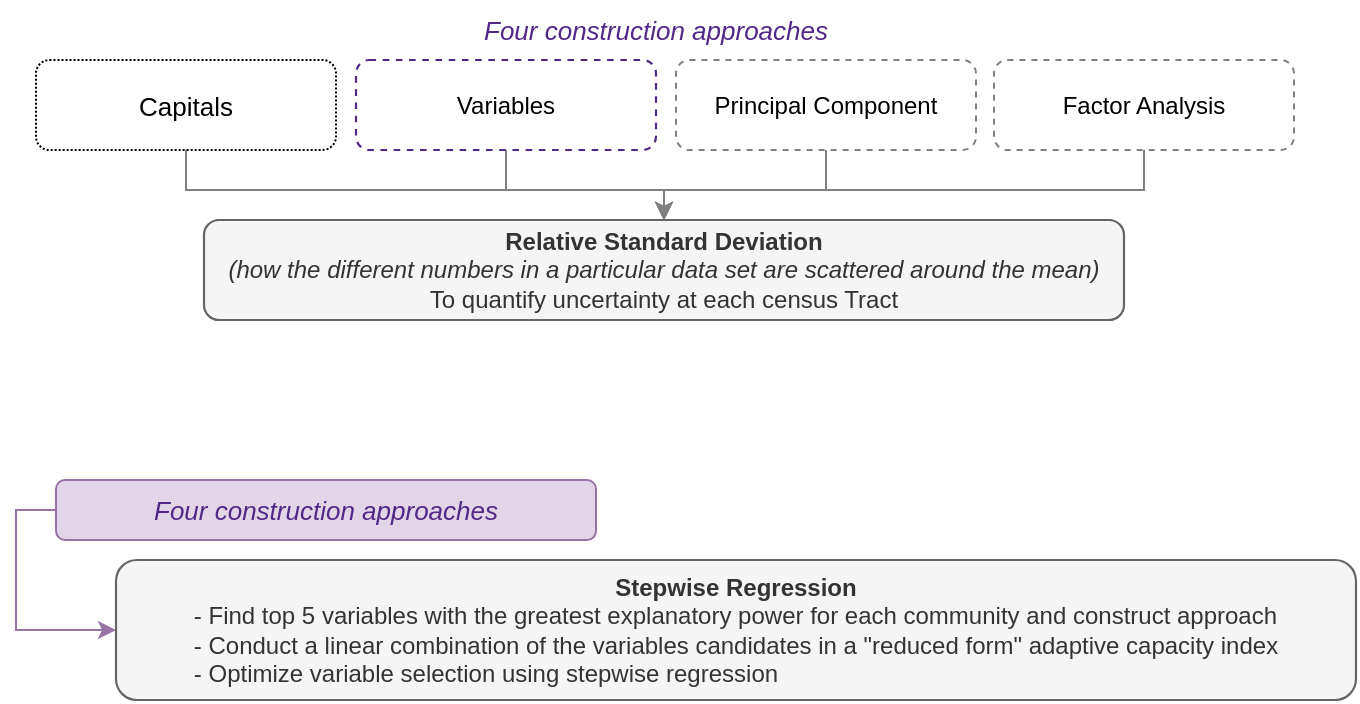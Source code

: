 <mxfile version="22.1.11" type="github">
  <diagram name="Page-1" id="65equGSbjDSZer9oPUZJ">
    <mxGraphModel dx="63" dy="616" grid="1" gridSize="10" guides="1" tooltips="1" connect="1" arrows="1" fold="1" page="1" pageScale="1" pageWidth="850" pageHeight="1100" math="0" shadow="0">
      <root>
        <mxCell id="0" />
        <mxCell id="1" parent="0" />
        <mxCell id="CHyhpadT5GeykP6sat7y-10" style="edgeStyle=orthogonalEdgeStyle;rounded=0;orthogonalLoop=1;jettySize=auto;html=1;exitX=0.5;exitY=1;exitDx=0;exitDy=0;strokeColor=#808080;" parent="1" source="CHyhpadT5GeykP6sat7y-1" target="CHyhpadT5GeykP6sat7y-5" edge="1">
          <mxGeometry relative="1" as="geometry" />
        </mxCell>
        <mxCell id="CHyhpadT5GeykP6sat7y-1" value="Variables" style="text;html=1;strokeColor=#512888;fillColor=none;align=center;verticalAlign=middle;whiteSpace=wrap;rounded=1;fontSize=12;fontColor=default;dashed=1;strokeWidth=1.1;labelBorderColor=none;labelBackgroundColor=none;" parent="1" vertex="1">
          <mxGeometry x="1180" y="140" width="150" height="45" as="geometry" />
        </mxCell>
        <mxCell id="CHyhpadT5GeykP6sat7y-6" style="edgeStyle=orthogonalEdgeStyle;rounded=0;orthogonalLoop=1;jettySize=auto;html=1;exitX=0.5;exitY=1;exitDx=0;exitDy=0;entryX=0.5;entryY=0;entryDx=0;entryDy=0;strokeColor=#808080;" parent="1" source="CHyhpadT5GeykP6sat7y-2" target="CHyhpadT5GeykP6sat7y-5" edge="1">
          <mxGeometry relative="1" as="geometry">
            <Array as="points">
              <mxPoint x="1095" y="205" />
              <mxPoint x="1334" y="205" />
            </Array>
          </mxGeometry>
        </mxCell>
        <mxCell id="CHyhpadT5GeykP6sat7y-2" value="&lt;font color=&quot;#000000&quot;&gt;Capitals&lt;/font&gt;" style="text;html=1;strokeColor=#000000;fillColor=none;align=center;verticalAlign=middle;whiteSpace=wrap;rounded=1;fontSize=13;fontColor=#666666;dashed=1;dashPattern=1 1;" parent="1" vertex="1">
          <mxGeometry x="1020" y="140" width="150" height="45" as="geometry" />
        </mxCell>
        <mxCell id="CHyhpadT5GeykP6sat7y-11" style="edgeStyle=orthogonalEdgeStyle;rounded=0;orthogonalLoop=1;jettySize=auto;html=1;exitX=0.5;exitY=1;exitDx=0;exitDy=0;entryX=0.5;entryY=0;entryDx=0;entryDy=0;strokeColor=#808080;" parent="1" source="CHyhpadT5GeykP6sat7y-3" target="CHyhpadT5GeykP6sat7y-5" edge="1">
          <mxGeometry relative="1" as="geometry" />
        </mxCell>
        <mxCell id="CHyhpadT5GeykP6sat7y-3" value="&lt;font color=&quot;#000000&quot;&gt;Principal Component&lt;/font&gt;" style="text;html=1;strokeColor=#808080;fillColor=none;align=center;verticalAlign=middle;whiteSpace=wrap;rounded=1;glass=0;shadow=0;fontColor=#666666;dashed=1;" parent="1" vertex="1">
          <mxGeometry x="1340" y="140" width="150" height="45" as="geometry" />
        </mxCell>
        <mxCell id="CHyhpadT5GeykP6sat7y-12" style="edgeStyle=orthogonalEdgeStyle;rounded=0;orthogonalLoop=1;jettySize=auto;html=1;exitX=0.5;exitY=1;exitDx=0;exitDy=0;strokeColor=#808080;" parent="1" source="CHyhpadT5GeykP6sat7y-4" target="CHyhpadT5GeykP6sat7y-5" edge="1">
          <mxGeometry relative="1" as="geometry">
            <Array as="points">
              <mxPoint x="1574" y="205" />
              <mxPoint x="1334" y="205" />
            </Array>
          </mxGeometry>
        </mxCell>
        <mxCell id="CHyhpadT5GeykP6sat7y-4" value="&lt;font color=&quot;#000000&quot;&gt;Factor Analysis&lt;/font&gt;" style="text;html=1;strokeColor=#808080;fillColor=none;align=center;verticalAlign=middle;whiteSpace=wrap;rounded=1;glass=0;shadow=0;fontColor=#666666;dashed=1;" parent="1" vertex="1">
          <mxGeometry x="1499" y="140" width="150" height="45" as="geometry" />
        </mxCell>
        <mxCell id="CHyhpadT5GeykP6sat7y-5" value="&lt;b&gt;Relative Standard Deviation&lt;/b&gt;&lt;br&gt;&lt;i&gt;(how the different numbers in a particular data set are scattered around the mean)&lt;/i&gt;&lt;br&gt;To quantify uncertainty at each census Tract" style="text;html=1;strokeColor=#666666;fillColor=#f5f5f5;align=center;verticalAlign=middle;whiteSpace=wrap;rounded=1;fontSize=12;fontColor=#333333;strokeWidth=1.1;labelBorderColor=none;labelBackgroundColor=none;" parent="1" vertex="1">
          <mxGeometry x="1104" y="220" width="460" height="50" as="geometry" />
        </mxCell>
        <mxCell id="JvXEF1yzR9RJbC-693Ci-1" value="Four construction approaches" style="text;html=1;strokeColor=none;fillColor=none;align=center;verticalAlign=middle;whiteSpace=wrap;rounded=0;fontSize=13;fontStyle=2;fontColor=#512888;" parent="1" vertex="1">
          <mxGeometry x="1020" y="110" width="620" height="30" as="geometry" />
        </mxCell>
        <mxCell id="volD1NaZDpB-2U4wbK3S-4" style="edgeStyle=orthogonalEdgeStyle;rounded=0;orthogonalLoop=1;jettySize=auto;html=1;exitX=0;exitY=0.5;exitDx=0;exitDy=0;entryX=0;entryY=0.5;entryDx=0;entryDy=0;strokeColor=#9773a6;" edge="1" parent="1" source="volD1NaZDpB-2U4wbK3S-1" target="volD1NaZDpB-2U4wbK3S-2">
          <mxGeometry relative="1" as="geometry" />
        </mxCell>
        <mxCell id="volD1NaZDpB-2U4wbK3S-1" value="Four construction approaches" style="text;html=1;strokeColor=#9673a6;fillColor=#e1d5e7;align=center;verticalAlign=middle;whiteSpace=wrap;rounded=1;fontSize=13;fontStyle=2;fontColor=#512888;" vertex="1" parent="1">
          <mxGeometry x="1030" y="350" width="270" height="30" as="geometry" />
        </mxCell>
        <mxCell id="volD1NaZDpB-2U4wbK3S-2" value="&lt;div style=&quot;&quot;&gt;&lt;b style=&quot;background-color: initial;&quot;&gt;Stepwise&amp;nbsp;Regression&lt;/b&gt;&lt;/div&gt;&lt;div style=&quot;&quot;&gt;&lt;span style=&quot;background-color: initial;&quot;&gt;&lt;div style=&quot;text-align: left;&quot;&gt;&lt;span style=&quot;background-color: initial;&quot;&gt;- Find top 5 variables with the greatest explanatory power for each community and construct&amp;nbsp;approach&lt;/span&gt;&lt;/div&gt;&lt;/span&gt;&lt;span style=&quot;background-color: initial;&quot;&gt;&lt;div style=&quot;text-align: left;&quot;&gt;&lt;span style=&quot;background-color: initial;&quot;&gt;- Conduct a linear combination of the variables candidates&amp;nbsp;in a &quot;reduced form&quot; adaptive capacity index&lt;/span&gt;&lt;/div&gt;&lt;/span&gt;&lt;span style=&quot;background-color: initial;&quot;&gt;&lt;div style=&quot;text-align: left;&quot;&gt;&lt;span style=&quot;background-color: initial;&quot;&gt;- Optimize variable selection using stepwise regression&lt;/span&gt;&lt;/div&gt;&lt;/span&gt;&lt;/div&gt;" style="text;html=1;strokeColor=#666666;fillColor=#f5f5f5;align=center;verticalAlign=middle;whiteSpace=wrap;rounded=1;fontSize=12;fontColor=#333333;strokeWidth=1.1;labelBorderColor=none;labelBackgroundColor=none;" vertex="1" parent="1">
          <mxGeometry x="1060" y="390" width="620" height="70" as="geometry" />
        </mxCell>
      </root>
    </mxGraphModel>
  </diagram>
</mxfile>
